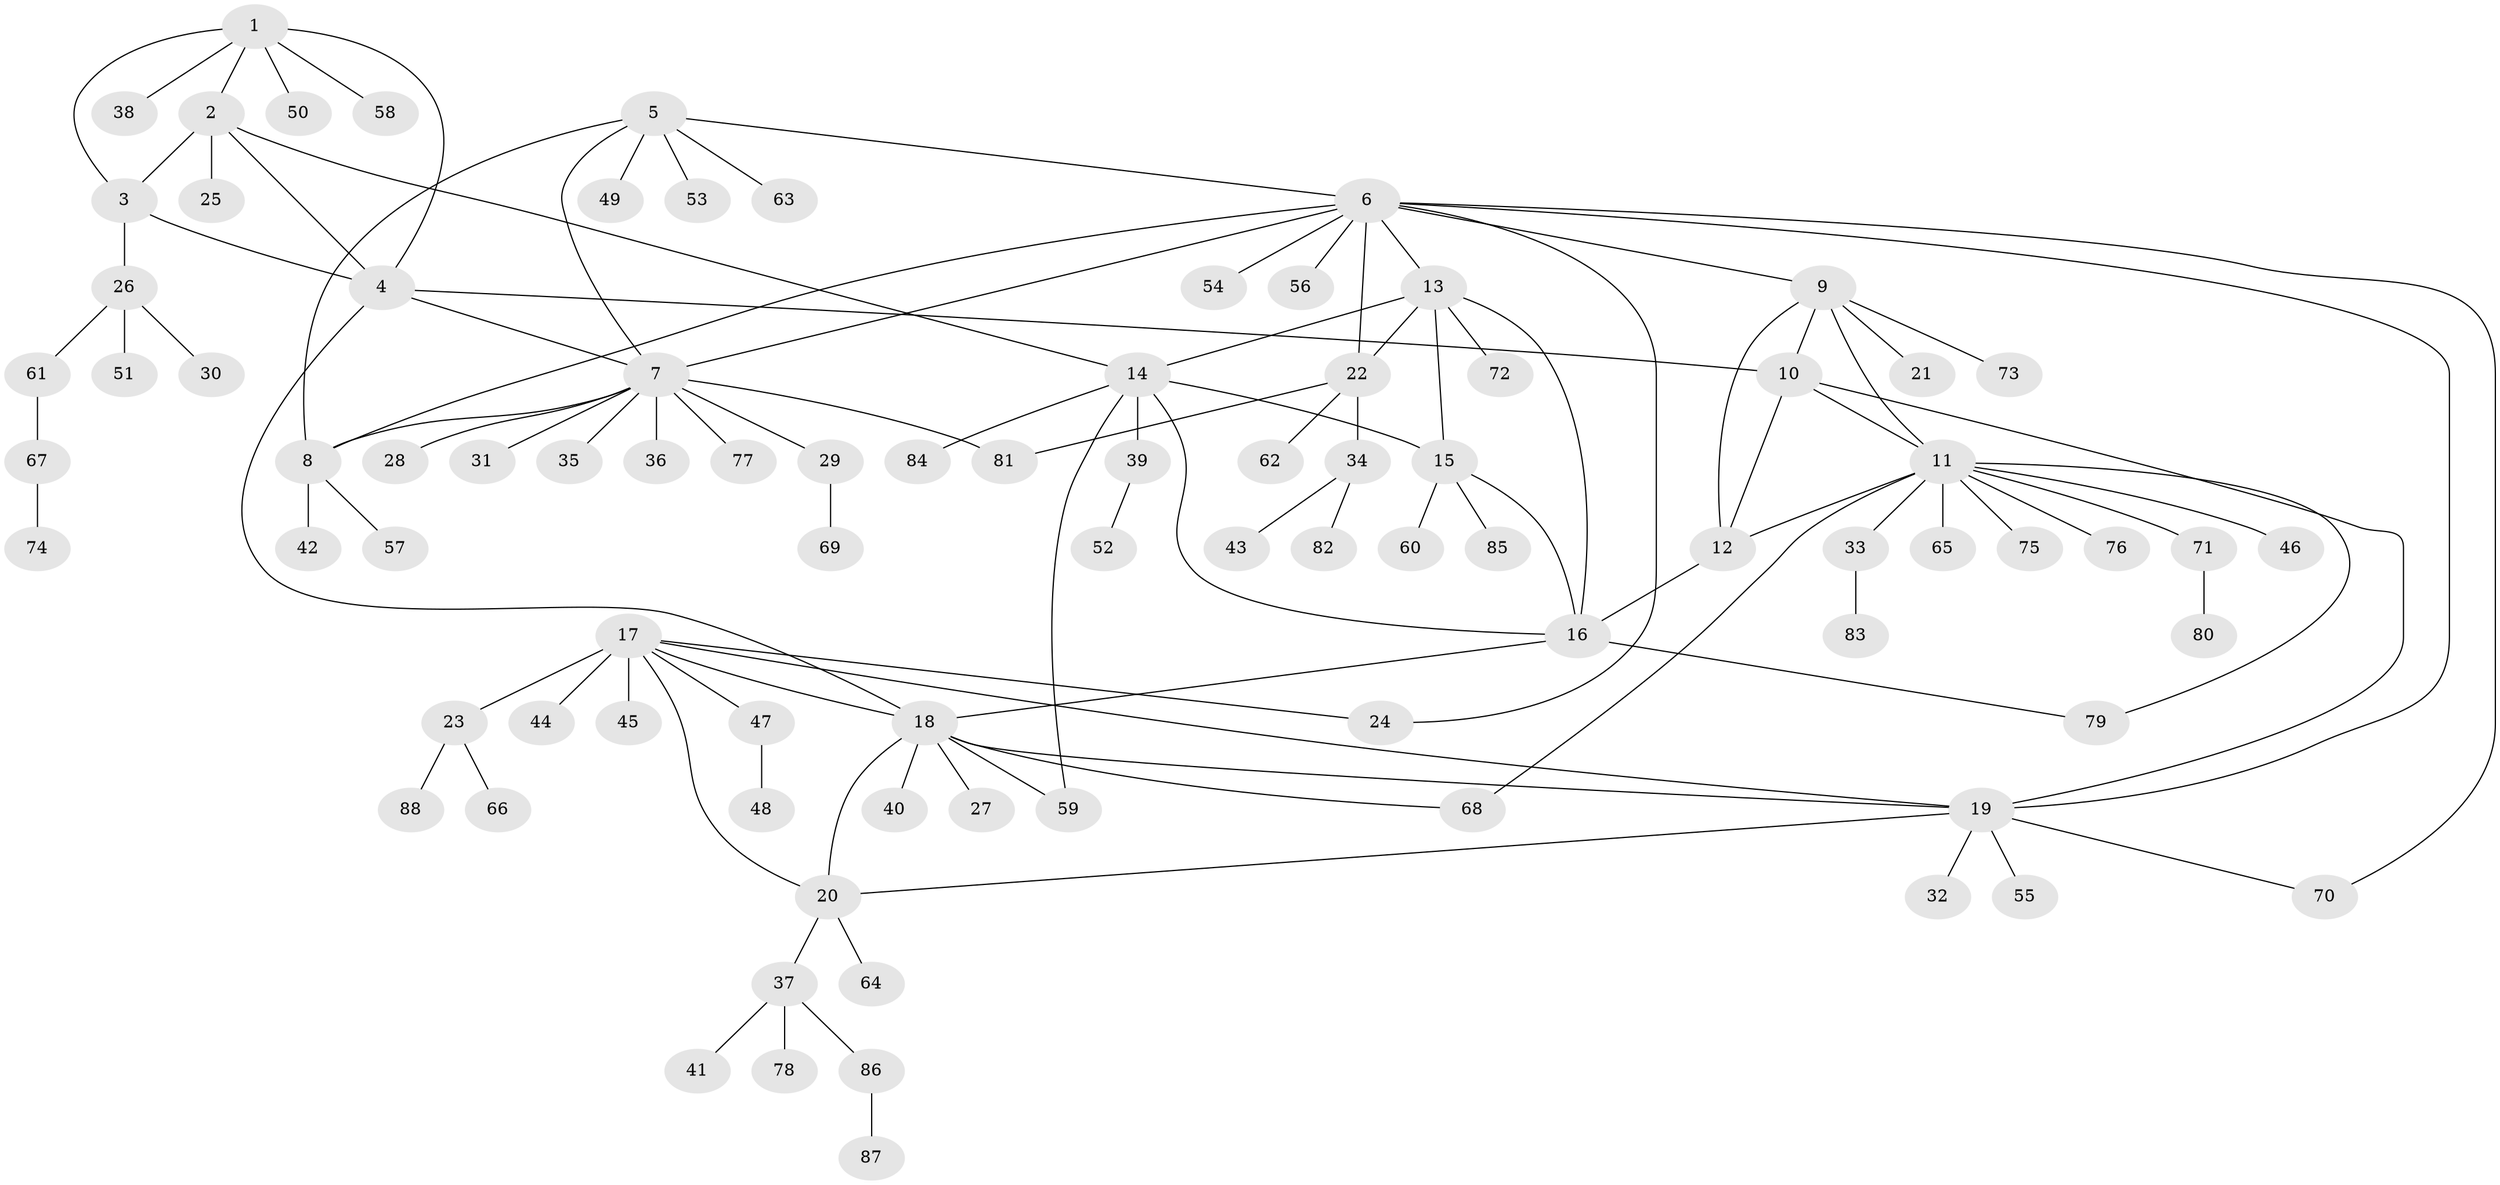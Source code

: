 // coarse degree distribution, {4: 0.045454545454545456, 7: 0.030303030303030304, 5: 0.045454545454545456, 12: 0.015151515151515152, 9: 0.030303030303030304, 6: 0.06060606060606061, 10: 0.015151515151515152, 1: 0.6060606060606061, 2: 0.13636363636363635, 3: 0.015151515151515152}
// Generated by graph-tools (version 1.1) at 2025/52/02/27/25 19:52:17]
// undirected, 88 vertices, 115 edges
graph export_dot {
graph [start="1"]
  node [color=gray90,style=filled];
  1;
  2;
  3;
  4;
  5;
  6;
  7;
  8;
  9;
  10;
  11;
  12;
  13;
  14;
  15;
  16;
  17;
  18;
  19;
  20;
  21;
  22;
  23;
  24;
  25;
  26;
  27;
  28;
  29;
  30;
  31;
  32;
  33;
  34;
  35;
  36;
  37;
  38;
  39;
  40;
  41;
  42;
  43;
  44;
  45;
  46;
  47;
  48;
  49;
  50;
  51;
  52;
  53;
  54;
  55;
  56;
  57;
  58;
  59;
  60;
  61;
  62;
  63;
  64;
  65;
  66;
  67;
  68;
  69;
  70;
  71;
  72;
  73;
  74;
  75;
  76;
  77;
  78;
  79;
  80;
  81;
  82;
  83;
  84;
  85;
  86;
  87;
  88;
  1 -- 2;
  1 -- 3;
  1 -- 4;
  1 -- 38;
  1 -- 50;
  1 -- 58;
  2 -- 3;
  2 -- 4;
  2 -- 14;
  2 -- 25;
  3 -- 4;
  3 -- 26;
  4 -- 7;
  4 -- 10;
  4 -- 18;
  5 -- 6;
  5 -- 7;
  5 -- 8;
  5 -- 49;
  5 -- 53;
  5 -- 63;
  6 -- 7;
  6 -- 8;
  6 -- 9;
  6 -- 13;
  6 -- 19;
  6 -- 22;
  6 -- 24;
  6 -- 54;
  6 -- 56;
  6 -- 70;
  7 -- 8;
  7 -- 28;
  7 -- 29;
  7 -- 31;
  7 -- 35;
  7 -- 36;
  7 -- 77;
  7 -- 81;
  8 -- 42;
  8 -- 57;
  9 -- 10;
  9 -- 11;
  9 -- 12;
  9 -- 21;
  9 -- 73;
  10 -- 11;
  10 -- 12;
  10 -- 19;
  11 -- 12;
  11 -- 33;
  11 -- 46;
  11 -- 65;
  11 -- 68;
  11 -- 71;
  11 -- 75;
  11 -- 76;
  11 -- 79;
  12 -- 16;
  13 -- 14;
  13 -- 15;
  13 -- 16;
  13 -- 22;
  13 -- 72;
  14 -- 15;
  14 -- 16;
  14 -- 39;
  14 -- 59;
  14 -- 84;
  15 -- 16;
  15 -- 60;
  15 -- 85;
  16 -- 18;
  16 -- 79;
  17 -- 18;
  17 -- 19;
  17 -- 20;
  17 -- 23;
  17 -- 24;
  17 -- 44;
  17 -- 45;
  17 -- 47;
  18 -- 19;
  18 -- 20;
  18 -- 27;
  18 -- 40;
  18 -- 59;
  18 -- 68;
  19 -- 20;
  19 -- 32;
  19 -- 55;
  19 -- 70;
  20 -- 37;
  20 -- 64;
  22 -- 34;
  22 -- 62;
  22 -- 81;
  23 -- 66;
  23 -- 88;
  26 -- 30;
  26 -- 51;
  26 -- 61;
  29 -- 69;
  33 -- 83;
  34 -- 43;
  34 -- 82;
  37 -- 41;
  37 -- 78;
  37 -- 86;
  39 -- 52;
  47 -- 48;
  61 -- 67;
  67 -- 74;
  71 -- 80;
  86 -- 87;
}
